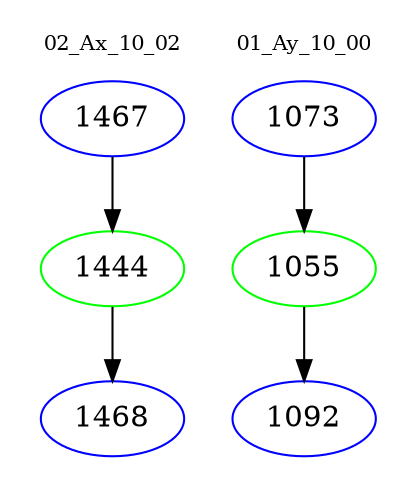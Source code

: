 digraph{
subgraph cluster_0 {
color = white
label = "02_Ax_10_02";
fontsize=10;
T0_1467 [label="1467", color="blue"]
T0_1467 -> T0_1444 [color="black"]
T0_1444 [label="1444", color="green"]
T0_1444 -> T0_1468 [color="black"]
T0_1468 [label="1468", color="blue"]
}
subgraph cluster_1 {
color = white
label = "01_Ay_10_00";
fontsize=10;
T1_1073 [label="1073", color="blue"]
T1_1073 -> T1_1055 [color="black"]
T1_1055 [label="1055", color="green"]
T1_1055 -> T1_1092 [color="black"]
T1_1092 [label="1092", color="blue"]
}
}
